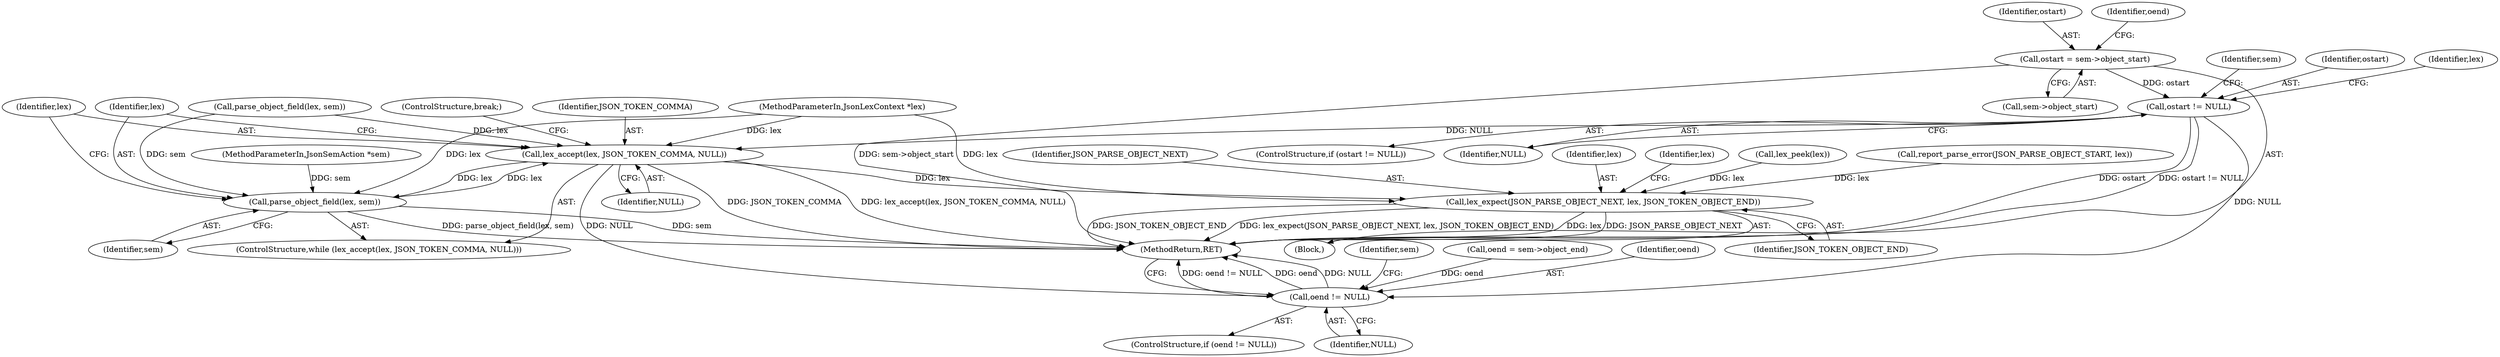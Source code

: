 digraph "0_postgresql_08fa47c4850cea32c3116665975bca219fbf2fe6_1@pointer" {
"1000108" [label="(Call,ostart = sem->object_start)"];
"1000122" [label="(Call,ostart != NULL)"];
"1000149" [label="(Call,lex_accept(lex, JSON_TOKEN_COMMA, NULL))"];
"1000153" [label="(Call,parse_object_field(lex, sem))"];
"1000163" [label="(Call,lex_expect(JSON_PARSE_OBJECT_NEXT, lex, JSON_TOKEN_OBJECT_END))"];
"1000172" [label="(Call,oend != NULL)"];
"1000109" [label="(Identifier,ostart)"];
"1000154" [label="(Identifier,lex)"];
"1000139" [label="(Call,lex_peek(lex))"];
"1000177" [label="(Identifier,sem)"];
"1000115" [label="(Identifier,oend)"];
"1000127" [label="(Identifier,sem)"];
"1000114" [label="(Call,oend = sem->object_end)"];
"1000110" [label="(Call,sem->object_start)"];
"1000171" [label="(ControlStructure,if (oend != NULL))"];
"1000155" [label="(Identifier,sem)"];
"1000104" [label="(MethodParameterIn,JsonLexContext *lex)"];
"1000156" [label="(ControlStructure,break;)"];
"1000145" [label="(Call,parse_object_field(lex, sem))"];
"1000121" [label="(ControlStructure,if (ostart != NULL))"];
"1000173" [label="(Identifier,oend)"];
"1000149" [label="(Call,lex_accept(lex, JSON_TOKEN_COMMA, NULL))"];
"1000172" [label="(Call,oend != NULL)"];
"1000123" [label="(Identifier,ostart)"];
"1000122" [label="(Call,ostart != NULL)"];
"1000163" [label="(Call,lex_expect(JSON_PARSE_OBJECT_NEXT, lex, JSON_TOKEN_OBJECT_END))"];
"1000131" [label="(Identifier,lex)"];
"1000148" [label="(ControlStructure,while (lex_accept(lex, JSON_TOKEN_COMMA, NULL)))"];
"1000166" [label="(Identifier,JSON_TOKEN_OBJECT_END)"];
"1000160" [label="(Call,report_parse_error(JSON_PARSE_OBJECT_START, lex))"];
"1000152" [label="(Identifier,NULL)"];
"1000174" [label="(Identifier,NULL)"];
"1000153" [label="(Call,parse_object_field(lex, sem))"];
"1000105" [label="(MethodParameterIn,JsonSemAction *sem)"];
"1000164" [label="(Identifier,JSON_PARSE_OBJECT_NEXT)"];
"1000151" [label="(Identifier,JSON_TOKEN_COMMA)"];
"1000106" [label="(Block,)"];
"1000124" [label="(Identifier,NULL)"];
"1000179" [label="(MethodReturn,RET)"];
"1000165" [label="(Identifier,lex)"];
"1000108" [label="(Call,ostart = sem->object_start)"];
"1000169" [label="(Identifier,lex)"];
"1000150" [label="(Identifier,lex)"];
"1000108" -> "1000106"  [label="AST: "];
"1000108" -> "1000110"  [label="CFG: "];
"1000109" -> "1000108"  [label="AST: "];
"1000110" -> "1000108"  [label="AST: "];
"1000115" -> "1000108"  [label="CFG: "];
"1000108" -> "1000179"  [label="DDG: sem->object_start"];
"1000108" -> "1000122"  [label="DDG: ostart"];
"1000122" -> "1000121"  [label="AST: "];
"1000122" -> "1000124"  [label="CFG: "];
"1000123" -> "1000122"  [label="AST: "];
"1000124" -> "1000122"  [label="AST: "];
"1000127" -> "1000122"  [label="CFG: "];
"1000131" -> "1000122"  [label="CFG: "];
"1000122" -> "1000179"  [label="DDG: ostart"];
"1000122" -> "1000179"  [label="DDG: ostart != NULL"];
"1000122" -> "1000149"  [label="DDG: NULL"];
"1000122" -> "1000172"  [label="DDG: NULL"];
"1000149" -> "1000148"  [label="AST: "];
"1000149" -> "1000152"  [label="CFG: "];
"1000150" -> "1000149"  [label="AST: "];
"1000151" -> "1000149"  [label="AST: "];
"1000152" -> "1000149"  [label="AST: "];
"1000154" -> "1000149"  [label="CFG: "];
"1000156" -> "1000149"  [label="CFG: "];
"1000149" -> "1000179"  [label="DDG: JSON_TOKEN_COMMA"];
"1000149" -> "1000179"  [label="DDG: lex_accept(lex, JSON_TOKEN_COMMA, NULL)"];
"1000153" -> "1000149"  [label="DDG: lex"];
"1000145" -> "1000149"  [label="DDG: lex"];
"1000104" -> "1000149"  [label="DDG: lex"];
"1000149" -> "1000153"  [label="DDG: lex"];
"1000149" -> "1000163"  [label="DDG: lex"];
"1000149" -> "1000172"  [label="DDG: NULL"];
"1000153" -> "1000148"  [label="AST: "];
"1000153" -> "1000155"  [label="CFG: "];
"1000154" -> "1000153"  [label="AST: "];
"1000155" -> "1000153"  [label="AST: "];
"1000150" -> "1000153"  [label="CFG: "];
"1000153" -> "1000179"  [label="DDG: parse_object_field(lex, sem)"];
"1000153" -> "1000179"  [label="DDG: sem"];
"1000104" -> "1000153"  [label="DDG: lex"];
"1000145" -> "1000153"  [label="DDG: sem"];
"1000105" -> "1000153"  [label="DDG: sem"];
"1000163" -> "1000106"  [label="AST: "];
"1000163" -> "1000166"  [label="CFG: "];
"1000164" -> "1000163"  [label="AST: "];
"1000165" -> "1000163"  [label="AST: "];
"1000166" -> "1000163"  [label="AST: "];
"1000169" -> "1000163"  [label="CFG: "];
"1000163" -> "1000179"  [label="DDG: JSON_TOKEN_OBJECT_END"];
"1000163" -> "1000179"  [label="DDG: lex_expect(JSON_PARSE_OBJECT_NEXT, lex, JSON_TOKEN_OBJECT_END)"];
"1000163" -> "1000179"  [label="DDG: lex"];
"1000163" -> "1000179"  [label="DDG: JSON_PARSE_OBJECT_NEXT"];
"1000139" -> "1000163"  [label="DDG: lex"];
"1000160" -> "1000163"  [label="DDG: lex"];
"1000104" -> "1000163"  [label="DDG: lex"];
"1000172" -> "1000171"  [label="AST: "];
"1000172" -> "1000174"  [label="CFG: "];
"1000173" -> "1000172"  [label="AST: "];
"1000174" -> "1000172"  [label="AST: "];
"1000177" -> "1000172"  [label="CFG: "];
"1000179" -> "1000172"  [label="CFG: "];
"1000172" -> "1000179"  [label="DDG: oend != NULL"];
"1000172" -> "1000179"  [label="DDG: oend"];
"1000172" -> "1000179"  [label="DDG: NULL"];
"1000114" -> "1000172"  [label="DDG: oend"];
}
